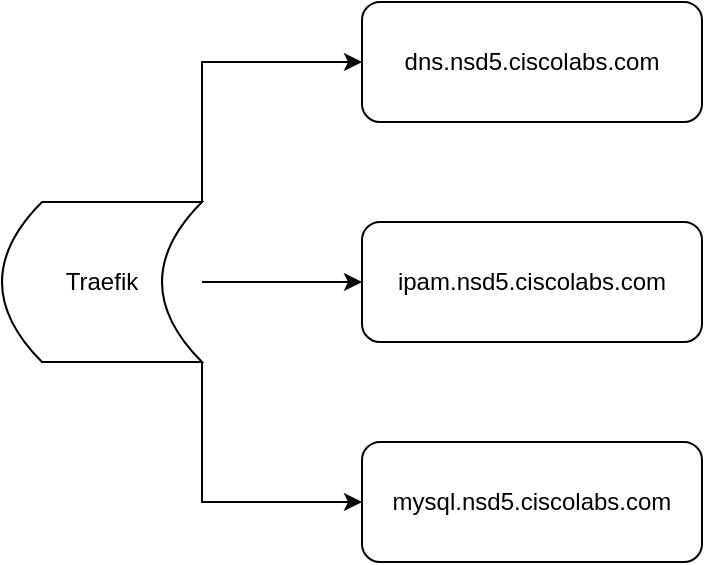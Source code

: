 <mxfile version="24.6.4" type="github">
  <diagram name="Page-1" id="-Q0_6SZRmef311E2Kl2w">
    <mxGraphModel dx="2447" dy="1381" grid="1" gridSize="10" guides="1" tooltips="1" connect="1" arrows="1" fold="1" page="1" pageScale="1" pageWidth="1169" pageHeight="827" math="0" shadow="0">
      <root>
        <mxCell id="0" />
        <mxCell id="1" parent="0" />
        <mxCell id="7MEy_GG3foN_npgPZCAM-7" style="edgeStyle=orthogonalEdgeStyle;rounded=0;orthogonalLoop=1;jettySize=auto;html=1;exitX=1;exitY=0;exitDx=0;exitDy=0;entryX=0;entryY=0.5;entryDx=0;entryDy=0;" edge="1" parent="1" source="7MEy_GG3foN_npgPZCAM-1" target="7MEy_GG3foN_npgPZCAM-2">
          <mxGeometry relative="1" as="geometry" />
        </mxCell>
        <mxCell id="7MEy_GG3foN_npgPZCAM-8" style="edgeStyle=orthogonalEdgeStyle;rounded=0;orthogonalLoop=1;jettySize=auto;html=1;exitX=1;exitY=0.5;exitDx=0;exitDy=0;" edge="1" parent="1" source="7MEy_GG3foN_npgPZCAM-1" target="7MEy_GG3foN_npgPZCAM-3">
          <mxGeometry relative="1" as="geometry" />
        </mxCell>
        <mxCell id="7MEy_GG3foN_npgPZCAM-11" style="edgeStyle=orthogonalEdgeStyle;rounded=0;orthogonalLoop=1;jettySize=auto;html=1;exitX=1;exitY=1;exitDx=0;exitDy=0;entryX=0;entryY=0.5;entryDx=0;entryDy=0;" edge="1" parent="1" source="7MEy_GG3foN_npgPZCAM-1" target="7MEy_GG3foN_npgPZCAM-4">
          <mxGeometry relative="1" as="geometry" />
        </mxCell>
        <mxCell id="7MEy_GG3foN_npgPZCAM-1" value="Traefik" style="shape=dataStorage;whiteSpace=wrap;html=1;fixedSize=1;" vertex="1" parent="1">
          <mxGeometry x="240" y="370" width="100" height="80" as="geometry" />
        </mxCell>
        <mxCell id="7MEy_GG3foN_npgPZCAM-2" value="dns.nsd5.ciscolabs.com" style="rounded=1;whiteSpace=wrap;html=1;" vertex="1" parent="1">
          <mxGeometry x="420" y="270" width="170" height="60" as="geometry" />
        </mxCell>
        <mxCell id="7MEy_GG3foN_npgPZCAM-3" value="ipam.nsd5.ciscolabs.com" style="rounded=1;whiteSpace=wrap;html=1;" vertex="1" parent="1">
          <mxGeometry x="420" y="380" width="170" height="60" as="geometry" />
        </mxCell>
        <mxCell id="7MEy_GG3foN_npgPZCAM-4" value="mysql.nsd5.ciscolabs.com" style="rounded=1;whiteSpace=wrap;html=1;" vertex="1" parent="1">
          <mxGeometry x="420" y="490" width="170" height="60" as="geometry" />
        </mxCell>
      </root>
    </mxGraphModel>
  </diagram>
</mxfile>
